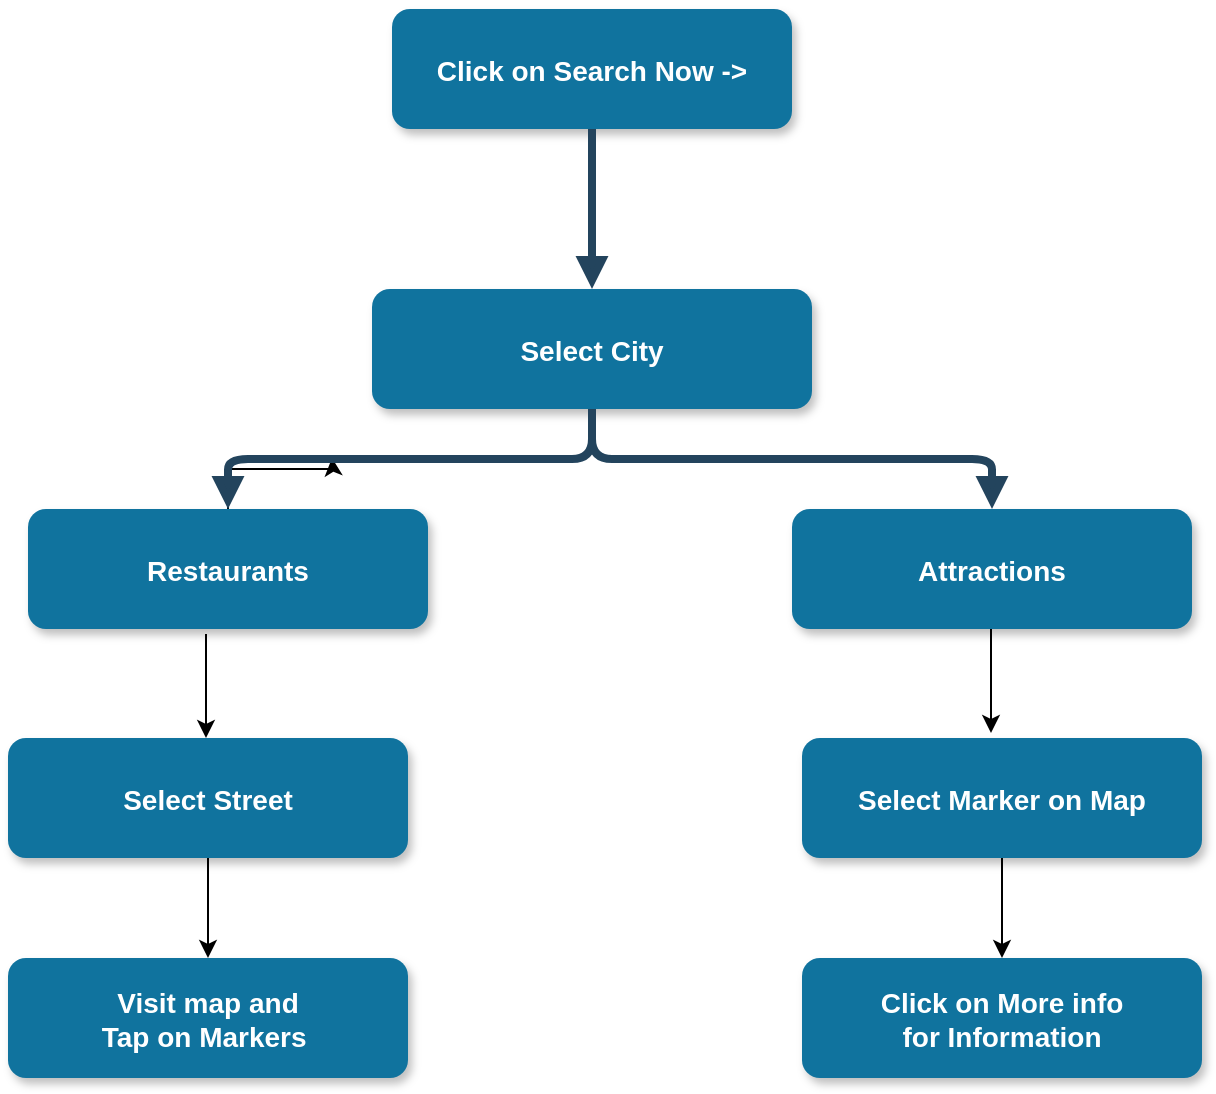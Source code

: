 <mxfile version="14.7.10" type="github">
  <diagram name="Page-1" id="97916047-d0de-89f5-080d-49f4d83e522f">
    <mxGraphModel dx="868" dy="450" grid="1" gridSize="10" guides="1" tooltips="1" connect="1" arrows="1" fold="1" page="1" pageScale="1.5" pageWidth="1169" pageHeight="827" background="none" math="0" shadow="0">
      <root>
        <mxCell id="0" />
        <mxCell id="1" parent="0" />
        <mxCell id="2" value="Click on Search Now -&gt;" style="rounded=1;fillColor=#10739E;strokeColor=none;shadow=1;gradientColor=none;fontStyle=1;fontColor=#FFFFFF;fontSize=14;" parent="1" vertex="1">
          <mxGeometry x="672" y="205.5" width="200" height="60" as="geometry" />
        </mxCell>
        <mxCell id="3" value="Select City" style="rounded=1;fillColor=#10739E;strokeColor=none;shadow=1;gradientColor=none;fontStyle=1;fontColor=#FFFFFF;fontSize=14;" parent="1" vertex="1">
          <mxGeometry x="662" y="345.5" width="220" height="60" as="geometry" />
        </mxCell>
        <mxCell id="k-6TypQ6bmD36pAmEFMk-55" style="edgeStyle=orthogonalEdgeStyle;rounded=0;orthogonalLoop=1;jettySize=auto;html=1;" edge="1" parent="1" source="5">
          <mxGeometry relative="1" as="geometry">
            <mxPoint x="642" y="430" as="targetPoint" />
          </mxGeometry>
        </mxCell>
        <mxCell id="5" value="Restaurants" style="rounded=1;fillColor=#10739E;strokeColor=none;shadow=1;gradientColor=none;fontStyle=1;fontColor=#FFFFFF;fontSize=14;" parent="1" vertex="1">
          <mxGeometry x="490" y="455.5" width="200" height="60" as="geometry" />
        </mxCell>
        <mxCell id="6" value="Attractions" style="rounded=1;fillColor=#10739E;strokeColor=none;shadow=1;gradientColor=none;fontStyle=1;fontColor=#FFFFFF;fontSize=14;" parent="1" vertex="1">
          <mxGeometry x="872" y="455.5" width="200" height="60" as="geometry" />
        </mxCell>
        <mxCell id="29" value="" style="edgeStyle=elbowEdgeStyle;elbow=vertical;strokeWidth=4;endArrow=block;endFill=1;fontStyle=1;strokeColor=#23445D;" parent="1" source="2" target="3" edge="1">
          <mxGeometry x="22" y="165.5" width="100" height="100" as="geometry">
            <mxPoint x="22" y="265.5" as="sourcePoint" />
            <mxPoint x="122" y="165.5" as="targetPoint" />
          </mxGeometry>
        </mxCell>
        <mxCell id="30" value="" style="edgeStyle=elbowEdgeStyle;elbow=vertical;strokeWidth=4;endArrow=block;endFill=1;fontStyle=1;strokeColor=#23445D;" parent="1" source="3" target="5" edge="1">
          <mxGeometry x="22" y="165.5" width="100" height="100" as="geometry">
            <mxPoint x="22" y="265.5" as="sourcePoint" />
            <mxPoint x="122" y="165.5" as="targetPoint" />
          </mxGeometry>
        </mxCell>
        <mxCell id="32" value="" style="edgeStyle=elbowEdgeStyle;elbow=vertical;strokeWidth=4;endArrow=block;endFill=1;fontStyle=1;strokeColor=#23445D;" parent="1" source="3" target="6" edge="1">
          <mxGeometry x="22" y="165.5" width="100" height="100" as="geometry">
            <mxPoint x="22" y="265.5" as="sourcePoint" />
            <mxPoint x="122" y="165.5" as="targetPoint" />
          </mxGeometry>
        </mxCell>
        <mxCell id="k-6TypQ6bmD36pAmEFMk-56" value="" style="endArrow=classic;html=1;exitX=0.445;exitY=1.042;exitDx=0;exitDy=0;exitPerimeter=0;" edge="1" parent="1" source="5">
          <mxGeometry width="50" height="50" relative="1" as="geometry">
            <mxPoint x="740" y="590" as="sourcePoint" />
            <mxPoint x="579" y="570" as="targetPoint" />
          </mxGeometry>
        </mxCell>
        <mxCell id="k-6TypQ6bmD36pAmEFMk-57" value="" style="endArrow=classic;html=1;exitX=0.445;exitY=1.042;exitDx=0;exitDy=0;exitPerimeter=0;" edge="1" parent="1">
          <mxGeometry width="50" height="50" relative="1" as="geometry">
            <mxPoint x="971.5" y="515.5" as="sourcePoint" />
            <mxPoint x="971.5" y="567.48" as="targetPoint" />
          </mxGeometry>
        </mxCell>
        <mxCell id="k-6TypQ6bmD36pAmEFMk-61" value="" style="edgeStyle=orthogonalEdgeStyle;rounded=0;orthogonalLoop=1;jettySize=auto;html=1;" edge="1" parent="1" source="k-6TypQ6bmD36pAmEFMk-58" target="k-6TypQ6bmD36pAmEFMk-59">
          <mxGeometry relative="1" as="geometry" />
        </mxCell>
        <mxCell id="k-6TypQ6bmD36pAmEFMk-58" value="Select Street" style="rounded=1;fillColor=#10739E;strokeColor=none;shadow=1;gradientColor=none;fontStyle=1;fontColor=#FFFFFF;fontSize=14;" vertex="1" parent="1">
          <mxGeometry x="480" y="570" width="200" height="60" as="geometry" />
        </mxCell>
        <mxCell id="k-6TypQ6bmD36pAmEFMk-59" value="Visit map and &#xa;Tap on Markers " style="rounded=1;fillColor=#10739E;strokeColor=none;shadow=1;gradientColor=none;fontStyle=1;fontColor=#FFFFFF;fontSize=14;" vertex="1" parent="1">
          <mxGeometry x="480" y="680" width="200" height="60" as="geometry" />
        </mxCell>
        <mxCell id="k-6TypQ6bmD36pAmEFMk-66" value="" style="edgeStyle=orthogonalEdgeStyle;rounded=0;orthogonalLoop=1;jettySize=auto;html=1;" edge="1" parent="1" source="k-6TypQ6bmD36pAmEFMk-62" target="k-6TypQ6bmD36pAmEFMk-65">
          <mxGeometry relative="1" as="geometry" />
        </mxCell>
        <mxCell id="k-6TypQ6bmD36pAmEFMk-62" value="Select Marker on Map" style="rounded=1;fillColor=#10739E;strokeColor=none;shadow=1;gradientColor=none;fontStyle=1;fontColor=#FFFFFF;fontSize=14;" vertex="1" parent="1">
          <mxGeometry x="877" y="570" width="200" height="60" as="geometry" />
        </mxCell>
        <mxCell id="k-6TypQ6bmD36pAmEFMk-65" value="Click on More info &#xa;for Information" style="rounded=1;fillColor=#10739E;strokeColor=none;shadow=1;gradientColor=none;fontStyle=1;fontColor=#FFFFFF;fontSize=14;" vertex="1" parent="1">
          <mxGeometry x="877" y="680" width="200" height="60" as="geometry" />
        </mxCell>
      </root>
    </mxGraphModel>
  </diagram>
</mxfile>

